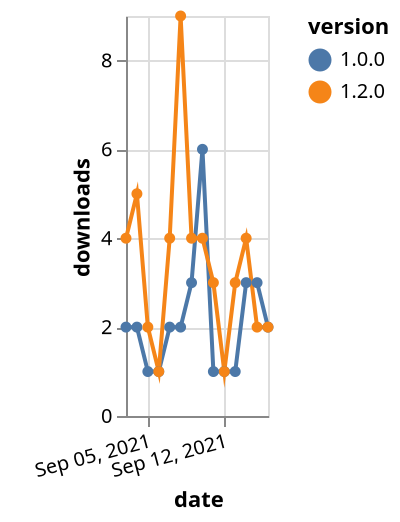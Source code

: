 {"$schema": "https://vega.github.io/schema/vega-lite/v5.json", "description": "A simple bar chart with embedded data.", "data": {"values": [{"date": "2021-09-03", "total": 711, "delta": 2, "version": "1.0.0"}, {"date": "2021-09-04", "total": 713, "delta": 2, "version": "1.0.0"}, {"date": "2021-09-05", "total": 714, "delta": 1, "version": "1.0.0"}, {"date": "2021-09-06", "total": 715, "delta": 1, "version": "1.0.0"}, {"date": "2021-09-07", "total": 717, "delta": 2, "version": "1.0.0"}, {"date": "2021-09-08", "total": 719, "delta": 2, "version": "1.0.0"}, {"date": "2021-09-09", "total": 722, "delta": 3, "version": "1.0.0"}, {"date": "2021-09-10", "total": 728, "delta": 6, "version": "1.0.0"}, {"date": "2021-09-11", "total": 729, "delta": 1, "version": "1.0.0"}, {"date": "2021-09-12", "total": 730, "delta": 1, "version": "1.0.0"}, {"date": "2021-09-13", "total": 731, "delta": 1, "version": "1.0.0"}, {"date": "2021-09-14", "total": 734, "delta": 3, "version": "1.0.0"}, {"date": "2021-09-15", "total": 737, "delta": 3, "version": "1.0.0"}, {"date": "2021-09-16", "total": 739, "delta": 2, "version": "1.0.0"}, {"date": "2021-09-03", "total": 226, "delta": 4, "version": "1.2.0"}, {"date": "2021-09-04", "total": 231, "delta": 5, "version": "1.2.0"}, {"date": "2021-09-05", "total": 233, "delta": 2, "version": "1.2.0"}, {"date": "2021-09-06", "total": 234, "delta": 1, "version": "1.2.0"}, {"date": "2021-09-07", "total": 238, "delta": 4, "version": "1.2.0"}, {"date": "2021-09-08", "total": 247, "delta": 9, "version": "1.2.0"}, {"date": "2021-09-09", "total": 251, "delta": 4, "version": "1.2.0"}, {"date": "2021-09-10", "total": 255, "delta": 4, "version": "1.2.0"}, {"date": "2021-09-11", "total": 258, "delta": 3, "version": "1.2.0"}, {"date": "2021-09-12", "total": 259, "delta": 1, "version": "1.2.0"}, {"date": "2021-09-13", "total": 262, "delta": 3, "version": "1.2.0"}, {"date": "2021-09-14", "total": 266, "delta": 4, "version": "1.2.0"}, {"date": "2021-09-15", "total": 268, "delta": 2, "version": "1.2.0"}, {"date": "2021-09-16", "total": 270, "delta": 2, "version": "1.2.0"}]}, "width": "container", "mark": {"type": "line", "point": {"filled": true}}, "encoding": {"x": {"field": "date", "type": "temporal", "timeUnit": "yearmonthdate", "title": "date", "axis": {"labelAngle": -15}}, "y": {"field": "delta", "type": "quantitative", "title": "downloads"}, "color": {"field": "version", "type": "nominal"}, "tooltip": {"field": "delta"}}}